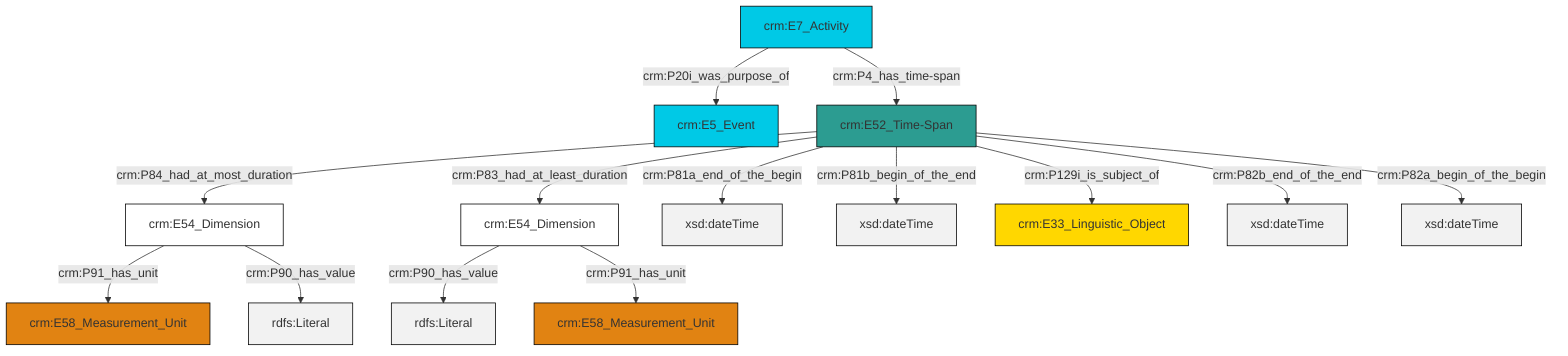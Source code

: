 graph TD
classDef Literal fill:#f2f2f2,stroke:#000000;
classDef CRM_Entity fill:#FFFFFF,stroke:#000000;
classDef Temporal_Entity fill:#00C9E6, stroke:#000000;
classDef Type fill:#E18312, stroke:#000000;
classDef Time-Span fill:#2C9C91, stroke:#000000;
classDef Appellation fill:#FFEB7F, stroke:#000000;
classDef Place fill:#008836, stroke:#000000;
classDef Persistent_Item fill:#B266B2, stroke:#000000;
classDef Conceptual_Object fill:#FFD700, stroke:#000000;
classDef Physical_Thing fill:#D2B48C, stroke:#000000;
classDef Actor fill:#f58aad, stroke:#000000;
classDef PC_Classes fill:#4ce600, stroke:#000000;
classDef Multi fill:#cccccc,stroke:#000000;

0["crm:E7_Activity"]:::Temporal_Entity -->|crm:P20i_was_purpose_of| 1["crm:E5_Event"]:::Temporal_Entity
4["crm:E52_Time-Span"]:::Time-Span -->|crm:P84_had_at_most_duration| 5["crm:E54_Dimension"]:::CRM_Entity
4["crm:E52_Time-Span"]:::Time-Span -->|crm:P81a_end_of_the_begin| 10[xsd:dateTime]:::Literal
4["crm:E52_Time-Span"]:::Time-Span -->|crm:P81b_begin_of_the_end| 11[xsd:dateTime]:::Literal
4["crm:E52_Time-Span"]:::Time-Span -->|crm:P129i_is_subject_of| 12["crm:E33_Linguistic_Object"]:::Conceptual_Object
5["crm:E54_Dimension"]:::CRM_Entity -->|crm:P91_has_unit| 13["crm:E58_Measurement_Unit"]:::Type
5["crm:E54_Dimension"]:::CRM_Entity -->|crm:P90_has_value| 14[rdfs:Literal]:::Literal
6["crm:E54_Dimension"]:::CRM_Entity -->|crm:P90_has_value| 15[rdfs:Literal]:::Literal
4["crm:E52_Time-Span"]:::Time-Span -->|crm:P83_had_at_least_duration| 6["crm:E54_Dimension"]:::CRM_Entity
6["crm:E54_Dimension"]:::CRM_Entity -->|crm:P91_has_unit| 2["crm:E58_Measurement_Unit"]:::Type
4["crm:E52_Time-Span"]:::Time-Span -->|crm:P82b_end_of_the_end| 17[xsd:dateTime]:::Literal
4["crm:E52_Time-Span"]:::Time-Span -->|crm:P82a_begin_of_the_begin| 18[xsd:dateTime]:::Literal
0["crm:E7_Activity"]:::Temporal_Entity -->|crm:P4_has_time-span| 4["crm:E52_Time-Span"]:::Time-Span
